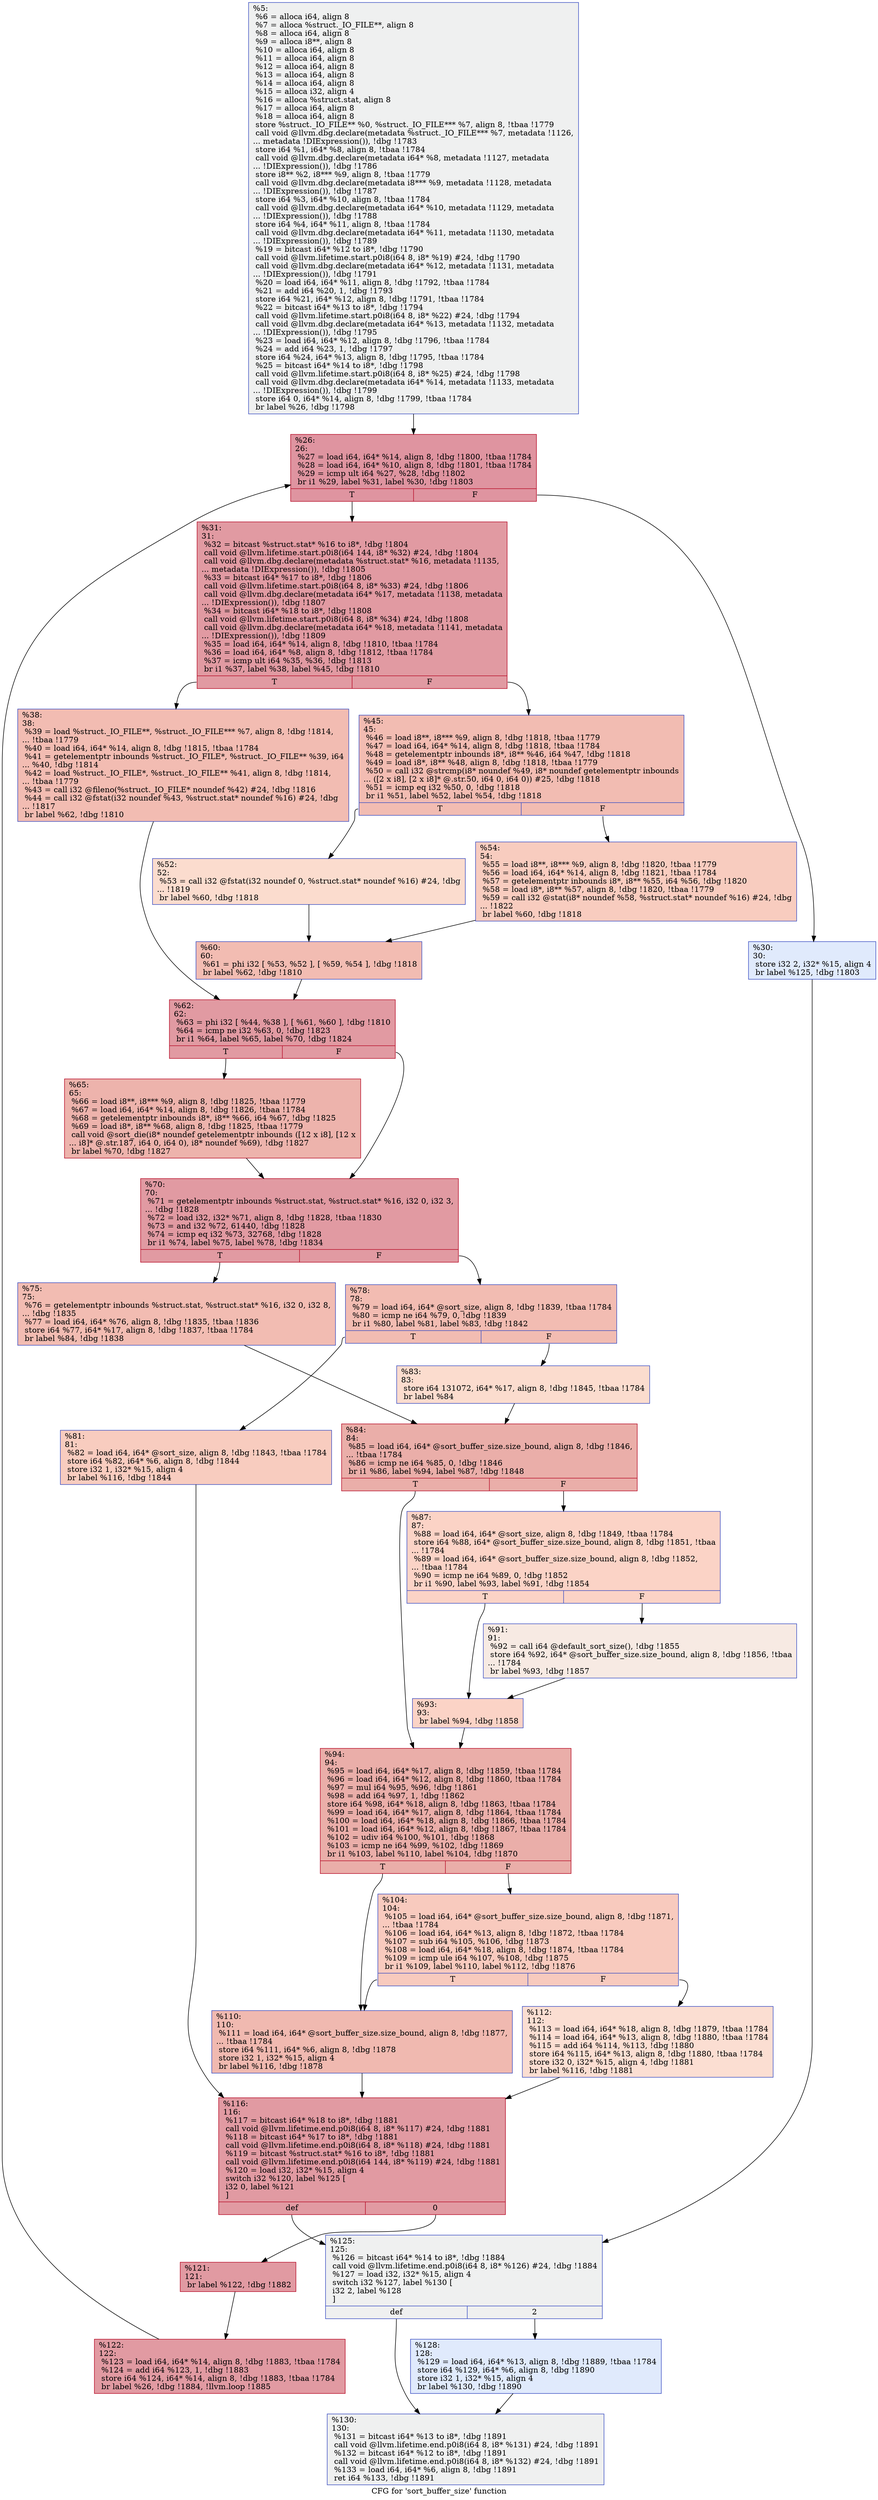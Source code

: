 digraph "CFG for 'sort_buffer_size' function" {
	label="CFG for 'sort_buffer_size' function";

	Node0x234a590 [shape=record,color="#3d50c3ff", style=filled, fillcolor="#dbdcde70",label="{%5:\l  %6 = alloca i64, align 8\l  %7 = alloca %struct._IO_FILE**, align 8\l  %8 = alloca i64, align 8\l  %9 = alloca i8**, align 8\l  %10 = alloca i64, align 8\l  %11 = alloca i64, align 8\l  %12 = alloca i64, align 8\l  %13 = alloca i64, align 8\l  %14 = alloca i64, align 8\l  %15 = alloca i32, align 4\l  %16 = alloca %struct.stat, align 8\l  %17 = alloca i64, align 8\l  %18 = alloca i64, align 8\l  store %struct._IO_FILE** %0, %struct._IO_FILE*** %7, align 8, !tbaa !1779\l  call void @llvm.dbg.declare(metadata %struct._IO_FILE*** %7, metadata !1126,\l... metadata !DIExpression()), !dbg !1783\l  store i64 %1, i64* %8, align 8, !tbaa !1784\l  call void @llvm.dbg.declare(metadata i64* %8, metadata !1127, metadata\l... !DIExpression()), !dbg !1786\l  store i8** %2, i8*** %9, align 8, !tbaa !1779\l  call void @llvm.dbg.declare(metadata i8*** %9, metadata !1128, metadata\l... !DIExpression()), !dbg !1787\l  store i64 %3, i64* %10, align 8, !tbaa !1784\l  call void @llvm.dbg.declare(metadata i64* %10, metadata !1129, metadata\l... !DIExpression()), !dbg !1788\l  store i64 %4, i64* %11, align 8, !tbaa !1784\l  call void @llvm.dbg.declare(metadata i64* %11, metadata !1130, metadata\l... !DIExpression()), !dbg !1789\l  %19 = bitcast i64* %12 to i8*, !dbg !1790\l  call void @llvm.lifetime.start.p0i8(i64 8, i8* %19) #24, !dbg !1790\l  call void @llvm.dbg.declare(metadata i64* %12, metadata !1131, metadata\l... !DIExpression()), !dbg !1791\l  %20 = load i64, i64* %11, align 8, !dbg !1792, !tbaa !1784\l  %21 = add i64 %20, 1, !dbg !1793\l  store i64 %21, i64* %12, align 8, !dbg !1791, !tbaa !1784\l  %22 = bitcast i64* %13 to i8*, !dbg !1794\l  call void @llvm.lifetime.start.p0i8(i64 8, i8* %22) #24, !dbg !1794\l  call void @llvm.dbg.declare(metadata i64* %13, metadata !1132, metadata\l... !DIExpression()), !dbg !1795\l  %23 = load i64, i64* %12, align 8, !dbg !1796, !tbaa !1784\l  %24 = add i64 %23, 1, !dbg !1797\l  store i64 %24, i64* %13, align 8, !dbg !1795, !tbaa !1784\l  %25 = bitcast i64* %14 to i8*, !dbg !1798\l  call void @llvm.lifetime.start.p0i8(i64 8, i8* %25) #24, !dbg !1798\l  call void @llvm.dbg.declare(metadata i64* %14, metadata !1133, metadata\l... !DIExpression()), !dbg !1799\l  store i64 0, i64* %14, align 8, !dbg !1799, !tbaa !1784\l  br label %26, !dbg !1798\l}"];
	Node0x234a590 -> Node0x234a6e0;
	Node0x234a6e0 [shape=record,color="#b70d28ff", style=filled, fillcolor="#b70d2870",label="{%26:\l26:                                               \l  %27 = load i64, i64* %14, align 8, !dbg !1800, !tbaa !1784\l  %28 = load i64, i64* %10, align 8, !dbg !1801, !tbaa !1784\l  %29 = icmp ult i64 %27, %28, !dbg !1802\l  br i1 %29, label %31, label %30, !dbg !1803\l|{<s0>T|<s1>F}}"];
	Node0x234a6e0:s0 -> Node0x234a780;
	Node0x234a6e0:s1 -> Node0x234a730;
	Node0x234a730 [shape=record,color="#3d50c3ff", style=filled, fillcolor="#b9d0f970",label="{%30:\l30:                                               \l  store i32 2, i32* %15, align 4\l  br label %125, !dbg !1803\l}"];
	Node0x234a730 -> Node0x234af00;
	Node0x234a780 [shape=record,color="#b70d28ff", style=filled, fillcolor="#bb1b2c70",label="{%31:\l31:                                               \l  %32 = bitcast %struct.stat* %16 to i8*, !dbg !1804\l  call void @llvm.lifetime.start.p0i8(i64 144, i8* %32) #24, !dbg !1804\l  call void @llvm.dbg.declare(metadata %struct.stat* %16, metadata !1135,\l... metadata !DIExpression()), !dbg !1805\l  %33 = bitcast i64* %17 to i8*, !dbg !1806\l  call void @llvm.lifetime.start.p0i8(i64 8, i8* %33) #24, !dbg !1806\l  call void @llvm.dbg.declare(metadata i64* %17, metadata !1138, metadata\l... !DIExpression()), !dbg !1807\l  %34 = bitcast i64* %18 to i8*, !dbg !1808\l  call void @llvm.lifetime.start.p0i8(i64 8, i8* %34) #24, !dbg !1808\l  call void @llvm.dbg.declare(metadata i64* %18, metadata !1141, metadata\l... !DIExpression()), !dbg !1809\l  %35 = load i64, i64* %14, align 8, !dbg !1810, !tbaa !1784\l  %36 = load i64, i64* %8, align 8, !dbg !1812, !tbaa !1784\l  %37 = icmp ult i64 %35, %36, !dbg !1813\l  br i1 %37, label %38, label %45, !dbg !1810\l|{<s0>T|<s1>F}}"];
	Node0x234a780:s0 -> Node0x234a7d0;
	Node0x234a780:s1 -> Node0x234a820;
	Node0x234a7d0 [shape=record,color="#3d50c3ff", style=filled, fillcolor="#e1675170",label="{%38:\l38:                                               \l  %39 = load %struct._IO_FILE**, %struct._IO_FILE*** %7, align 8, !dbg !1814,\l... !tbaa !1779\l  %40 = load i64, i64* %14, align 8, !dbg !1815, !tbaa !1784\l  %41 = getelementptr inbounds %struct._IO_FILE*, %struct._IO_FILE** %39, i64\l... %40, !dbg !1814\l  %42 = load %struct._IO_FILE*, %struct._IO_FILE** %41, align 8, !dbg !1814,\l... !tbaa !1779\l  %43 = call i32 @fileno(%struct._IO_FILE* noundef %42) #24, !dbg !1816\l  %44 = call i32 @fstat(i32 noundef %43, %struct.stat* noundef %16) #24, !dbg\l... !1817\l  br label %62, !dbg !1810\l}"];
	Node0x234a7d0 -> Node0x234a960;
	Node0x234a820 [shape=record,color="#3d50c3ff", style=filled, fillcolor="#e1675170",label="{%45:\l45:                                               \l  %46 = load i8**, i8*** %9, align 8, !dbg !1818, !tbaa !1779\l  %47 = load i64, i64* %14, align 8, !dbg !1818, !tbaa !1784\l  %48 = getelementptr inbounds i8*, i8** %46, i64 %47, !dbg !1818\l  %49 = load i8*, i8** %48, align 8, !dbg !1818, !tbaa !1779\l  %50 = call i32 @strcmp(i8* noundef %49, i8* noundef getelementptr inbounds\l... ([2 x i8], [2 x i8]* @.str.50, i64 0, i64 0)) #25, !dbg !1818\l  %51 = icmp eq i32 %50, 0, !dbg !1818\l  br i1 %51, label %52, label %54, !dbg !1818\l|{<s0>T|<s1>F}}"];
	Node0x234a820:s0 -> Node0x234a870;
	Node0x234a820:s1 -> Node0x234a8c0;
	Node0x234a870 [shape=record,color="#3d50c3ff", style=filled, fillcolor="#f7af9170",label="{%52:\l52:                                               \l  %53 = call i32 @fstat(i32 noundef 0, %struct.stat* noundef %16) #24, !dbg\l... !1819\l  br label %60, !dbg !1818\l}"];
	Node0x234a870 -> Node0x234a910;
	Node0x234a8c0 [shape=record,color="#3d50c3ff", style=filled, fillcolor="#f08b6e70",label="{%54:\l54:                                               \l  %55 = load i8**, i8*** %9, align 8, !dbg !1820, !tbaa !1779\l  %56 = load i64, i64* %14, align 8, !dbg !1821, !tbaa !1784\l  %57 = getelementptr inbounds i8*, i8** %55, i64 %56, !dbg !1820\l  %58 = load i8*, i8** %57, align 8, !dbg !1820, !tbaa !1779\l  %59 = call i32 @stat(i8* noundef %58, %struct.stat* noundef %16) #24, !dbg\l... !1822\l  br label %60, !dbg !1818\l}"];
	Node0x234a8c0 -> Node0x234a910;
	Node0x234a910 [shape=record,color="#3d50c3ff", style=filled, fillcolor="#e1675170",label="{%60:\l60:                                               \l  %61 = phi i32 [ %53, %52 ], [ %59, %54 ], !dbg !1818\l  br label %62, !dbg !1810\l}"];
	Node0x234a910 -> Node0x234a960;
	Node0x234a960 [shape=record,color="#b70d28ff", style=filled, fillcolor="#bb1b2c70",label="{%62:\l62:                                               \l  %63 = phi i32 [ %44, %38 ], [ %61, %60 ], !dbg !1810\l  %64 = icmp ne i32 %63, 0, !dbg !1823\l  br i1 %64, label %65, label %70, !dbg !1824\l|{<s0>T|<s1>F}}"];
	Node0x234a960:s0 -> Node0x234a9b0;
	Node0x234a960:s1 -> Node0x234aa00;
	Node0x234a9b0 [shape=record,color="#b70d28ff", style=filled, fillcolor="#d6524470",label="{%65:\l65:                                               \l  %66 = load i8**, i8*** %9, align 8, !dbg !1825, !tbaa !1779\l  %67 = load i64, i64* %14, align 8, !dbg !1826, !tbaa !1784\l  %68 = getelementptr inbounds i8*, i8** %66, i64 %67, !dbg !1825\l  %69 = load i8*, i8** %68, align 8, !dbg !1825, !tbaa !1779\l  call void @sort_die(i8* noundef getelementptr inbounds ([12 x i8], [12 x\l... i8]* @.str.187, i64 0, i64 0), i8* noundef %69), !dbg !1827\l  br label %70, !dbg !1827\l}"];
	Node0x234a9b0 -> Node0x234aa00;
	Node0x234aa00 [shape=record,color="#b70d28ff", style=filled, fillcolor="#bb1b2c70",label="{%70:\l70:                                               \l  %71 = getelementptr inbounds %struct.stat, %struct.stat* %16, i32 0, i32 3,\l... !dbg !1828\l  %72 = load i32, i32* %71, align 8, !dbg !1828, !tbaa !1830\l  %73 = and i32 %72, 61440, !dbg !1828\l  %74 = icmp eq i32 %73, 32768, !dbg !1828\l  br i1 %74, label %75, label %78, !dbg !1834\l|{<s0>T|<s1>F}}"];
	Node0x234aa00:s0 -> Node0x234aa50;
	Node0x234aa00:s1 -> Node0x234aaa0;
	Node0x234aa50 [shape=record,color="#3d50c3ff", style=filled, fillcolor="#e1675170",label="{%75:\l75:                                               \l  %76 = getelementptr inbounds %struct.stat, %struct.stat* %16, i32 0, i32 8,\l... !dbg !1835\l  %77 = load i64, i64* %76, align 8, !dbg !1835, !tbaa !1836\l  store i64 %77, i64* %17, align 8, !dbg !1837, !tbaa !1784\l  br label %84, !dbg !1838\l}"];
	Node0x234aa50 -> Node0x234ab90;
	Node0x234aaa0 [shape=record,color="#3d50c3ff", style=filled, fillcolor="#e1675170",label="{%78:\l78:                                               \l  %79 = load i64, i64* @sort_size, align 8, !dbg !1839, !tbaa !1784\l  %80 = icmp ne i64 %79, 0, !dbg !1839\l  br i1 %80, label %81, label %83, !dbg !1842\l|{<s0>T|<s1>F}}"];
	Node0x234aaa0:s0 -> Node0x234aaf0;
	Node0x234aaa0:s1 -> Node0x234ab40;
	Node0x234aaf0 [shape=record,color="#3d50c3ff", style=filled, fillcolor="#f08b6e70",label="{%81:\l81:                                               \l  %82 = load i64, i64* @sort_size, align 8, !dbg !1843, !tbaa !1784\l  store i64 %82, i64* %6, align 8, !dbg !1844\l  store i32 1, i32* %15, align 4\l  br label %116, !dbg !1844\l}"];
	Node0x234aaf0 -> Node0x234ae10;
	Node0x234ab40 [shape=record,color="#3d50c3ff", style=filled, fillcolor="#f7af9170",label="{%83:\l83:                                               \l  store i64 131072, i64* %17, align 8, !dbg !1845, !tbaa !1784\l  br label %84\l}"];
	Node0x234ab40 -> Node0x234ab90;
	Node0x234ab90 [shape=record,color="#b70d28ff", style=filled, fillcolor="#d0473d70",label="{%84:\l84:                                               \l  %85 = load i64, i64* @sort_buffer_size.size_bound, align 8, !dbg !1846,\l... !tbaa !1784\l  %86 = icmp ne i64 %85, 0, !dbg !1846\l  br i1 %86, label %94, label %87, !dbg !1848\l|{<s0>T|<s1>F}}"];
	Node0x234ab90:s0 -> Node0x234acd0;
	Node0x234ab90:s1 -> Node0x234abe0;
	Node0x234abe0 [shape=record,color="#3d50c3ff", style=filled, fillcolor="#f59c7d70",label="{%87:\l87:                                               \l  %88 = load i64, i64* @sort_size, align 8, !dbg !1849, !tbaa !1784\l  store i64 %88, i64* @sort_buffer_size.size_bound, align 8, !dbg !1851, !tbaa\l... !1784\l  %89 = load i64, i64* @sort_buffer_size.size_bound, align 8, !dbg !1852,\l... !tbaa !1784\l  %90 = icmp ne i64 %89, 0, !dbg !1852\l  br i1 %90, label %93, label %91, !dbg !1854\l|{<s0>T|<s1>F}}"];
	Node0x234abe0:s0 -> Node0x234ac80;
	Node0x234abe0:s1 -> Node0x234ac30;
	Node0x234ac30 [shape=record,color="#3d50c3ff", style=filled, fillcolor="#eed0c070",label="{%91:\l91:                                               \l  %92 = call i64 @default_sort_size(), !dbg !1855\l  store i64 %92, i64* @sort_buffer_size.size_bound, align 8, !dbg !1856, !tbaa\l... !1784\l  br label %93, !dbg !1857\l}"];
	Node0x234ac30 -> Node0x234ac80;
	Node0x234ac80 [shape=record,color="#3d50c3ff", style=filled, fillcolor="#f59c7d70",label="{%93:\l93:                                               \l  br label %94, !dbg !1858\l}"];
	Node0x234ac80 -> Node0x234acd0;
	Node0x234acd0 [shape=record,color="#b70d28ff", style=filled, fillcolor="#d0473d70",label="{%94:\l94:                                               \l  %95 = load i64, i64* %17, align 8, !dbg !1859, !tbaa !1784\l  %96 = load i64, i64* %12, align 8, !dbg !1860, !tbaa !1784\l  %97 = mul i64 %95, %96, !dbg !1861\l  %98 = add i64 %97, 1, !dbg !1862\l  store i64 %98, i64* %18, align 8, !dbg !1863, !tbaa !1784\l  %99 = load i64, i64* %17, align 8, !dbg !1864, !tbaa !1784\l  %100 = load i64, i64* %18, align 8, !dbg !1866, !tbaa !1784\l  %101 = load i64, i64* %12, align 8, !dbg !1867, !tbaa !1784\l  %102 = udiv i64 %100, %101, !dbg !1868\l  %103 = icmp ne i64 %99, %102, !dbg !1869\l  br i1 %103, label %110, label %104, !dbg !1870\l|{<s0>T|<s1>F}}"];
	Node0x234acd0:s0 -> Node0x234ad70;
	Node0x234acd0:s1 -> Node0x234ad20;
	Node0x234ad20 [shape=record,color="#3d50c3ff", style=filled, fillcolor="#ef886b70",label="{%104:\l104:                                              \l  %105 = load i64, i64* @sort_buffer_size.size_bound, align 8, !dbg !1871,\l... !tbaa !1784\l  %106 = load i64, i64* %13, align 8, !dbg !1872, !tbaa !1784\l  %107 = sub i64 %105, %106, !dbg !1873\l  %108 = load i64, i64* %18, align 8, !dbg !1874, !tbaa !1784\l  %109 = icmp ule i64 %107, %108, !dbg !1875\l  br i1 %109, label %110, label %112, !dbg !1876\l|{<s0>T|<s1>F}}"];
	Node0x234ad20:s0 -> Node0x234ad70;
	Node0x234ad20:s1 -> Node0x234adc0;
	Node0x234ad70 [shape=record,color="#3d50c3ff", style=filled, fillcolor="#de614d70",label="{%110:\l110:                                              \l  %111 = load i64, i64* @sort_buffer_size.size_bound, align 8, !dbg !1877,\l... !tbaa !1784\l  store i64 %111, i64* %6, align 8, !dbg !1878\l  store i32 1, i32* %15, align 4\l  br label %116, !dbg !1878\l}"];
	Node0x234ad70 -> Node0x234ae10;
	Node0x234adc0 [shape=record,color="#3d50c3ff", style=filled, fillcolor="#f7b59970",label="{%112:\l112:                                              \l  %113 = load i64, i64* %18, align 8, !dbg !1879, !tbaa !1784\l  %114 = load i64, i64* %13, align 8, !dbg !1880, !tbaa !1784\l  %115 = add i64 %114, %113, !dbg !1880\l  store i64 %115, i64* %13, align 8, !dbg !1880, !tbaa !1784\l  store i32 0, i32* %15, align 4, !dbg !1881\l  br label %116, !dbg !1881\l}"];
	Node0x234adc0 -> Node0x234ae10;
	Node0x234ae10 [shape=record,color="#b70d28ff", style=filled, fillcolor="#bb1b2c70",label="{%116:\l116:                                              \l  %117 = bitcast i64* %18 to i8*, !dbg !1881\l  call void @llvm.lifetime.end.p0i8(i64 8, i8* %117) #24, !dbg !1881\l  %118 = bitcast i64* %17 to i8*, !dbg !1881\l  call void @llvm.lifetime.end.p0i8(i64 8, i8* %118) #24, !dbg !1881\l  %119 = bitcast %struct.stat* %16 to i8*, !dbg !1881\l  call void @llvm.lifetime.end.p0i8(i64 144, i8* %119) #24, !dbg !1881\l  %120 = load i32, i32* %15, align 4\l  switch i32 %120, label %125 [\l    i32 0, label %121\l  ]\l|{<s0>def|<s1>0}}"];
	Node0x234ae10:s0 -> Node0x234af00;
	Node0x234ae10:s1 -> Node0x234ae60;
	Node0x234ae60 [shape=record,color="#b70d28ff", style=filled, fillcolor="#bb1b2c70",label="{%121:\l121:                                              \l  br label %122, !dbg !1882\l}"];
	Node0x234ae60 -> Node0x234aeb0;
	Node0x234aeb0 [shape=record,color="#b70d28ff", style=filled, fillcolor="#bb1b2c70",label="{%122:\l122:                                              \l  %123 = load i64, i64* %14, align 8, !dbg !1883, !tbaa !1784\l  %124 = add i64 %123, 1, !dbg !1883\l  store i64 %124, i64* %14, align 8, !dbg !1883, !tbaa !1784\l  br label %26, !dbg !1884, !llvm.loop !1885\l}"];
	Node0x234aeb0 -> Node0x234a6e0;
	Node0x234af00 [shape=record,color="#3d50c3ff", style=filled, fillcolor="#dbdcde70",label="{%125:\l125:                                              \l  %126 = bitcast i64* %14 to i8*, !dbg !1884\l  call void @llvm.lifetime.end.p0i8(i64 8, i8* %126) #24, !dbg !1884\l  %127 = load i32, i32* %15, align 4\l  switch i32 %127, label %130 [\l    i32 2, label %128\l  ]\l|{<s0>def|<s1>2}}"];
	Node0x234af00:s0 -> Node0x234afa0;
	Node0x234af00:s1 -> Node0x234af50;
	Node0x234af50 [shape=record,color="#3d50c3ff", style=filled, fillcolor="#b9d0f970",label="{%128:\l128:                                              \l  %129 = load i64, i64* %13, align 8, !dbg !1889, !tbaa !1784\l  store i64 %129, i64* %6, align 8, !dbg !1890\l  store i32 1, i32* %15, align 4\l  br label %130, !dbg !1890\l}"];
	Node0x234af50 -> Node0x234afa0;
	Node0x234afa0 [shape=record,color="#3d50c3ff", style=filled, fillcolor="#dbdcde70",label="{%130:\l130:                                              \l  %131 = bitcast i64* %13 to i8*, !dbg !1891\l  call void @llvm.lifetime.end.p0i8(i64 8, i8* %131) #24, !dbg !1891\l  %132 = bitcast i64* %12 to i8*, !dbg !1891\l  call void @llvm.lifetime.end.p0i8(i64 8, i8* %132) #24, !dbg !1891\l  %133 = load i64, i64* %6, align 8, !dbg !1891\l  ret i64 %133, !dbg !1891\l}"];
}
